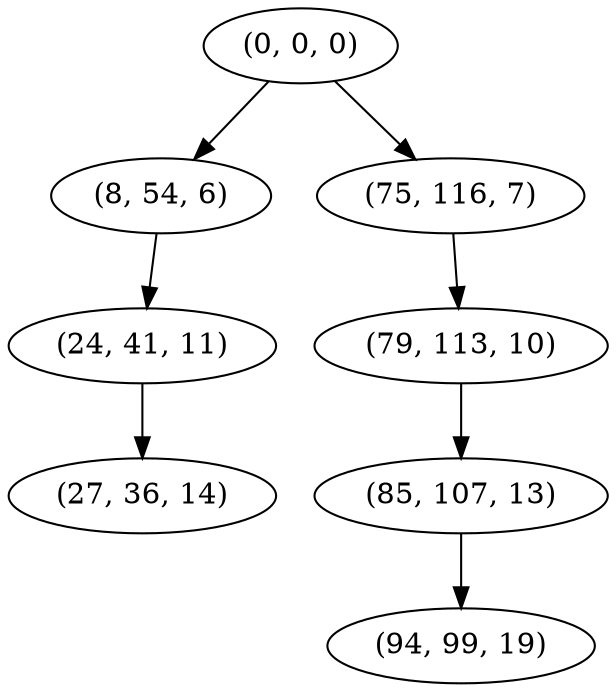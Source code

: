 digraph tree {
    "(0, 0, 0)";
    "(8, 54, 6)";
    "(24, 41, 11)";
    "(27, 36, 14)";
    "(75, 116, 7)";
    "(79, 113, 10)";
    "(85, 107, 13)";
    "(94, 99, 19)";
    "(0, 0, 0)" -> "(8, 54, 6)";
    "(0, 0, 0)" -> "(75, 116, 7)";
    "(8, 54, 6)" -> "(24, 41, 11)";
    "(24, 41, 11)" -> "(27, 36, 14)";
    "(75, 116, 7)" -> "(79, 113, 10)";
    "(79, 113, 10)" -> "(85, 107, 13)";
    "(85, 107, 13)" -> "(94, 99, 19)";
}
